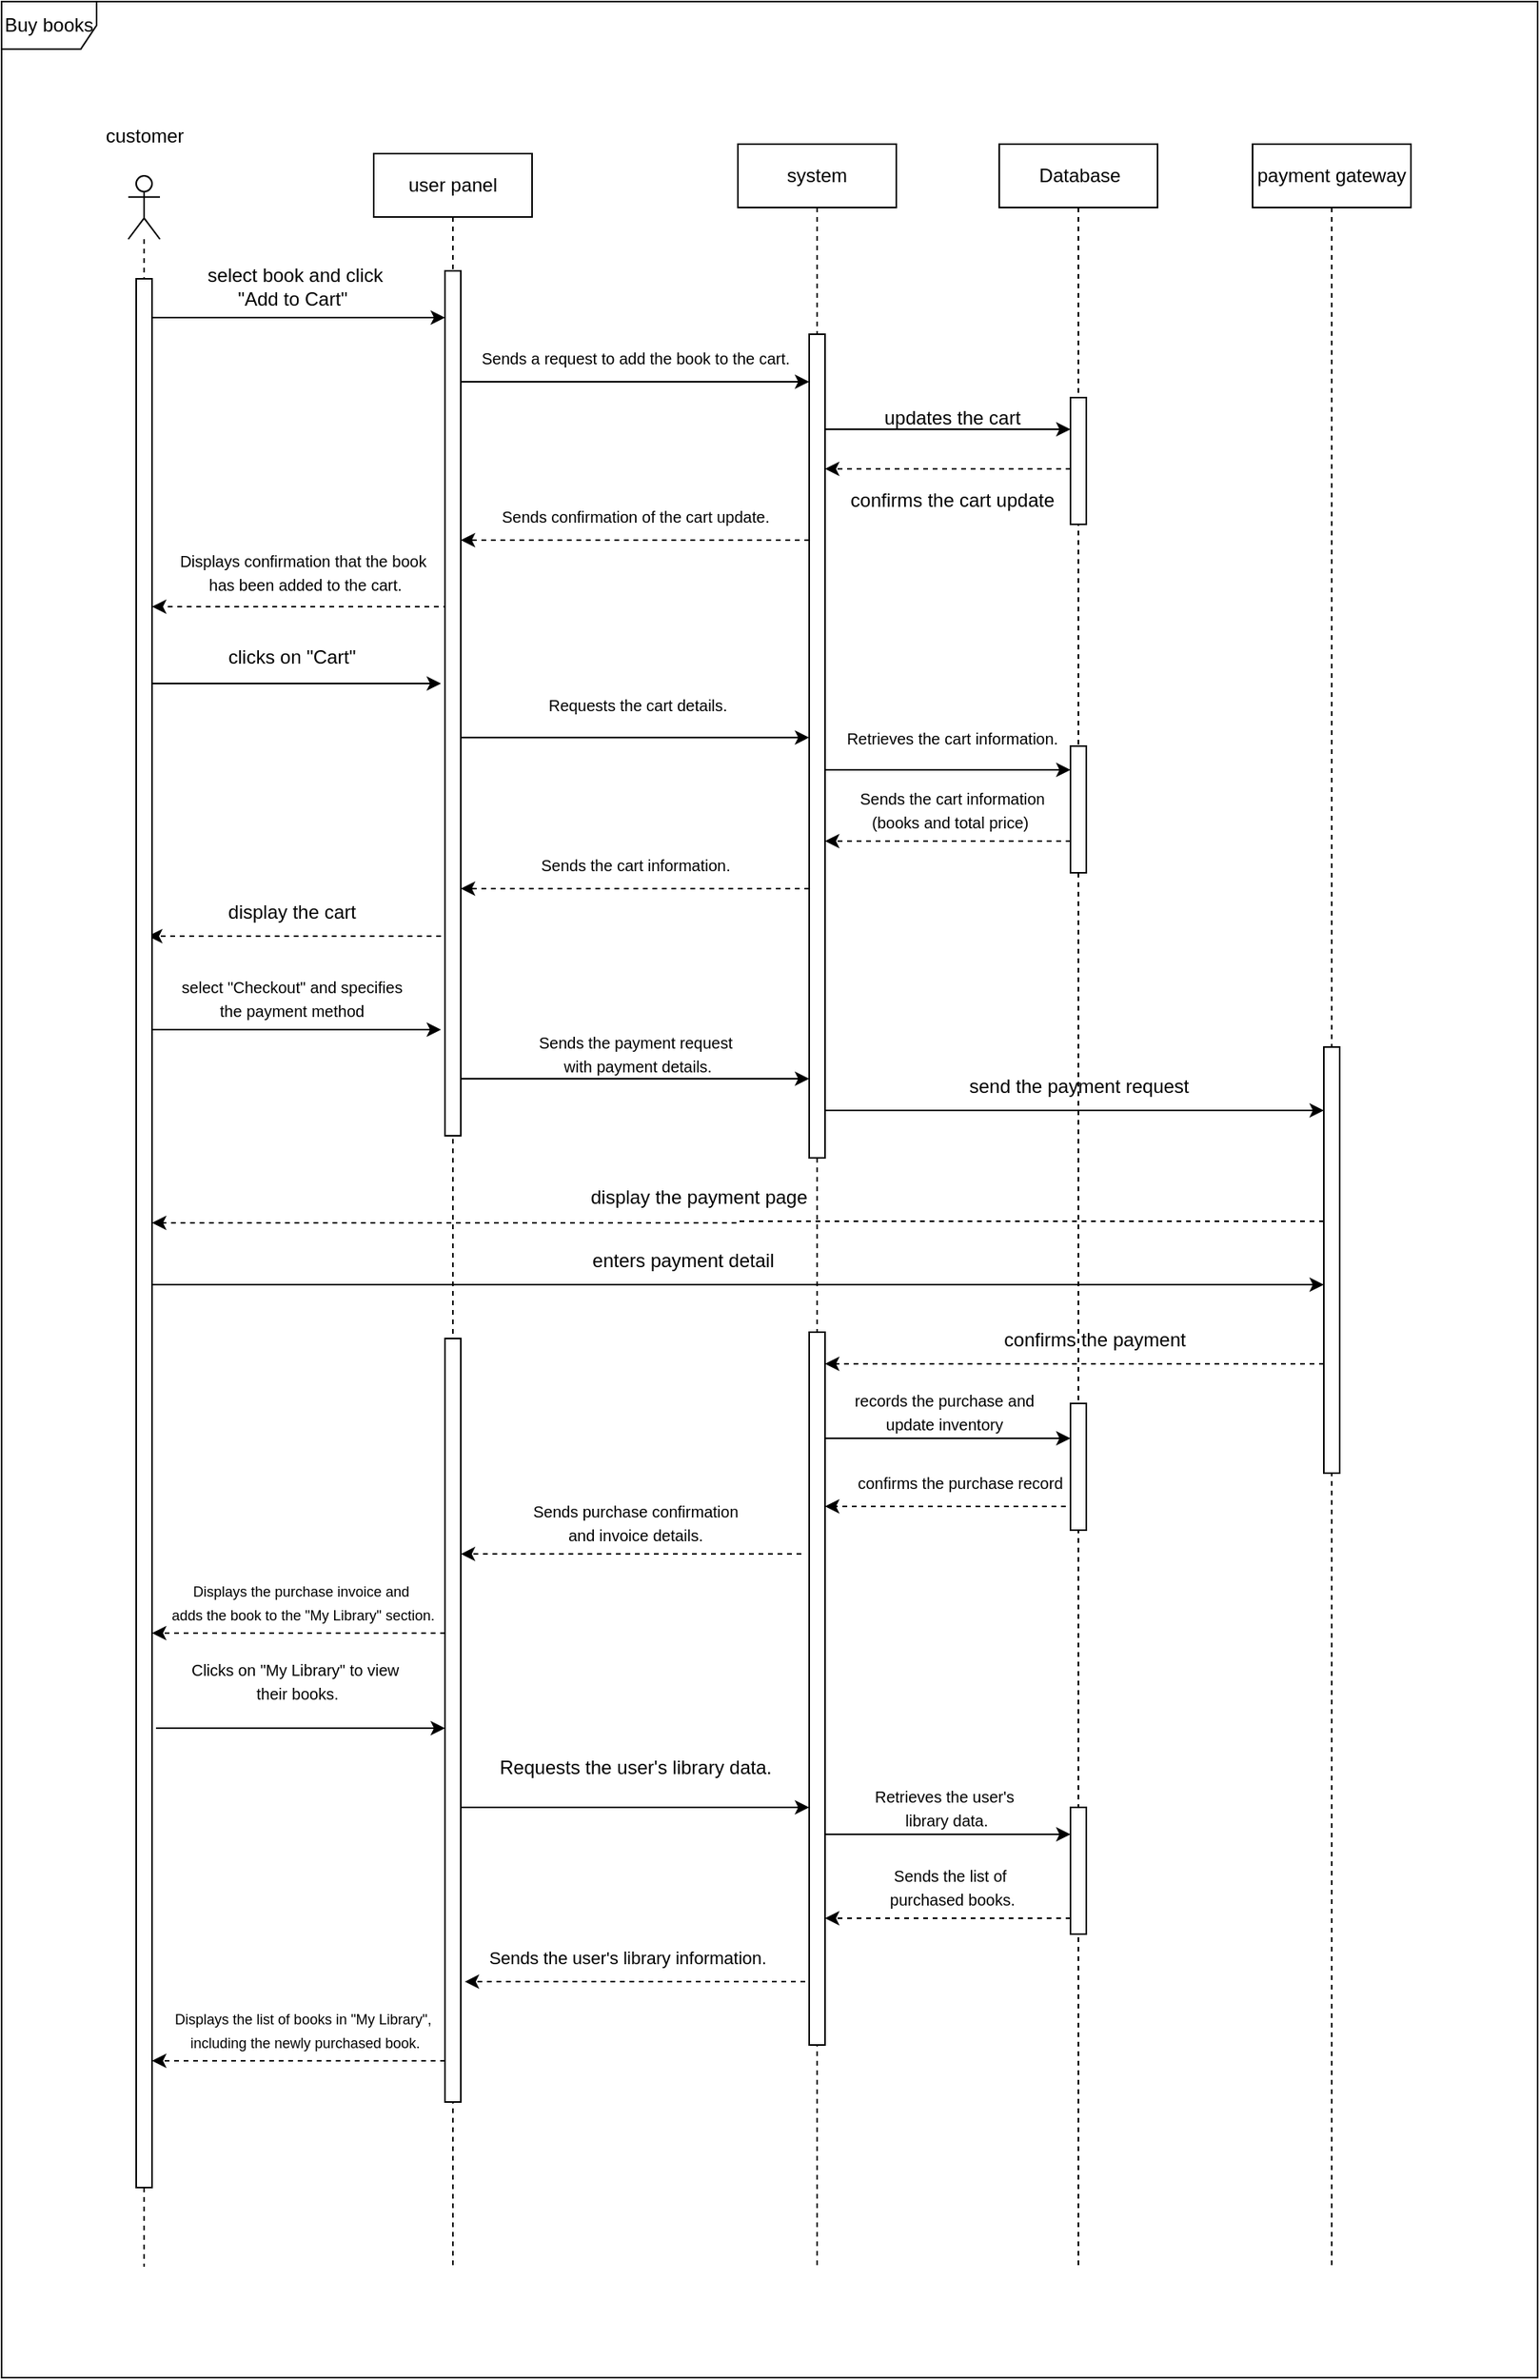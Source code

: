 <mxfile version="26.0.7">
  <diagram name="Page-1" id="2YBvvXClWsGukQMizWep">
    <mxGraphModel dx="2350" dy="1846" grid="1" gridSize="10" guides="1" tooltips="1" connect="1" arrows="1" fold="1" page="1" pageScale="1" pageWidth="850" pageHeight="1100" math="0" shadow="0">
      <root>
        <mxCell id="0" />
        <mxCell id="1" parent="0" />
        <mxCell id="LFgzALB7pJh4BfB0Gn4e-6" value="Buy books" style="shape=umlFrame;whiteSpace=wrap;html=1;pointerEvents=0;" parent="1" vertex="1">
          <mxGeometry x="-420" y="-110" width="970" height="1500" as="geometry" />
        </mxCell>
        <mxCell id="LFgzALB7pJh4BfB0Gn4e-19" value="&lt;div style=&quot;direction: rtl;&quot;&gt;system&lt;/div&gt;" style="shape=umlLifeline;perimeter=lifelinePerimeter;whiteSpace=wrap;html=1;container=1;dropTarget=0;collapsible=0;recursiveResize=0;outlineConnect=0;portConstraint=eastwest;newEdgeStyle={&quot;edgeStyle&quot;:&quot;elbowEdgeStyle&quot;,&quot;elbow&quot;:&quot;vertical&quot;,&quot;curved&quot;:0,&quot;rounded&quot;:0};" parent="1" vertex="1">
          <mxGeometry x="45" y="-20" width="100" height="1340" as="geometry" />
        </mxCell>
        <mxCell id="LFgzALB7pJh4BfB0Gn4e-20" value="" style="html=1;points=[[0,0,0,0,5],[0,1,0,0,-5],[1,0,0,0,5],[1,1,0,0,-5]];perimeter=orthogonalPerimeter;outlineConnect=0;targetShapes=umlLifeline;portConstraint=eastwest;newEdgeStyle={&quot;curved&quot;:0,&quot;rounded&quot;:0};" parent="LFgzALB7pJh4BfB0Gn4e-19" vertex="1">
          <mxGeometry x="45" y="120" width="10" height="520" as="geometry" />
        </mxCell>
        <mxCell id="LFgzALB7pJh4BfB0Gn4e-85" value="" style="html=1;points=[[0,0,0,0,5],[0,1,0,0,-5],[1,0,0,0,5],[1,1,0,0,-5]];perimeter=orthogonalPerimeter;outlineConnect=0;targetShapes=umlLifeline;portConstraint=eastwest;newEdgeStyle={&quot;curved&quot;:0,&quot;rounded&quot;:0};" parent="LFgzALB7pJh4BfB0Gn4e-19" vertex="1">
          <mxGeometry x="45" y="750" width="10" height="450" as="geometry" />
        </mxCell>
        <mxCell id="LFgzALB7pJh4BfB0Gn4e-22" value="" style="edgeStyle=orthogonalEdgeStyle;rounded=0;orthogonalLoop=1;jettySize=auto;html=1;curved=0;dashed=1;" parent="1" edge="1">
          <mxGeometry x="-0.084" y="-10" relative="1" as="geometry">
            <mxPoint x="-142.5" y="480" as="sourcePoint" />
            <mxPoint x="-327.5" y="480" as="targetPoint" />
            <Array as="points">
              <mxPoint x="-252.5" y="480" />
              <mxPoint x="-252.5" y="480" />
            </Array>
            <mxPoint as="offset" />
          </mxGeometry>
        </mxCell>
        <mxCell id="LFgzALB7pJh4BfB0Gn4e-24" value="&lt;div style=&quot;direction: rtl;&quot;&gt;&lt;span style=&quot;background-color: transparent; color: light-dark(rgb(0, 0, 0), rgb(255, 255, 255));&quot;&gt;select book and click&lt;/span&gt;&lt;/div&gt;&lt;div style=&quot;direction: rtl;&quot;&gt;&lt;span style=&quot;background-color: transparent; color: light-dark(rgb(0, 0, 0), rgb(255, 255, 255));&quot;&gt;&amp;nbsp;&quot;Add to Cart&quot;&lt;/span&gt;&lt;/div&gt;" style="text;html=1;align=center;verticalAlign=middle;resizable=0;points=[];autosize=1;strokeColor=none;fillColor=none;" parent="1" vertex="1">
          <mxGeometry x="-300" y="50" width="130" height="40" as="geometry" />
        </mxCell>
        <mxCell id="LFgzALB7pJh4BfB0Gn4e-44" style="edgeStyle=orthogonalEdgeStyle;rounded=0;orthogonalLoop=1;jettySize=auto;html=1;exitX=0.5;exitY=1;exitDx=0;exitDy=0;" parent="1" edge="1">
          <mxGeometry relative="1" as="geometry">
            <mxPoint x="310.5" y="340" as="sourcePoint" />
            <mxPoint x="310.5" y="340" as="targetPoint" />
          </mxGeometry>
        </mxCell>
        <mxCell id="LFgzALB7pJh4BfB0Gn4e-51" value="" style="endArrow=classic;html=1;rounded=0;" parent="1" edge="1" target="tG8exCwuBNUabjfaIiy4-7">
          <mxGeometry width="50" height="50" relative="1" as="geometry">
            <mxPoint x="-325" y="89.55" as="sourcePoint" />
            <mxPoint x="-150" y="89.55" as="targetPoint" />
            <Array as="points">
              <mxPoint x="-170" y="89.55" />
            </Array>
          </mxGeometry>
        </mxCell>
        <mxCell id="LFgzALB7pJh4BfB0Gn4e-52" value="&lt;div style=&quot;direction: rtl;&quot;&gt;Database&lt;span style=&quot;white-space: pre;&quot;&gt;&#x9;&lt;/span&gt;&lt;/div&gt;" style="shape=umlLifeline;perimeter=lifelinePerimeter;whiteSpace=wrap;html=1;container=1;dropTarget=0;collapsible=0;recursiveResize=0;outlineConnect=0;portConstraint=eastwest;newEdgeStyle={&quot;edgeStyle&quot;:&quot;elbowEdgeStyle&quot;,&quot;elbow&quot;:&quot;vertical&quot;,&quot;curved&quot;:0,&quot;rounded&quot;:0};" parent="1" vertex="1">
          <mxGeometry x="210" y="-20" width="100" height="1340" as="geometry" />
        </mxCell>
        <mxCell id="LFgzALB7pJh4BfB0Gn4e-54" value="" style="html=1;points=[[0,0,0,0,5],[0,1,0,0,-5],[1,0,0,0,5],[1,1,0,0,-5]];perimeter=orthogonalPerimeter;outlineConnect=0;targetShapes=umlLifeline;portConstraint=eastwest;newEdgeStyle={&quot;curved&quot;:0,&quot;rounded&quot;:0};" parent="LFgzALB7pJh4BfB0Gn4e-52" vertex="1">
          <mxGeometry x="45" y="160" width="10" height="80" as="geometry" />
        </mxCell>
        <mxCell id="LFgzALB7pJh4BfB0Gn4e-89" value="" style="html=1;points=[[0,0,0,0,5],[0,1,0,0,-5],[1,0,0,0,5],[1,1,0,0,-5]];perimeter=orthogonalPerimeter;outlineConnect=0;targetShapes=umlLifeline;portConstraint=eastwest;newEdgeStyle={&quot;curved&quot;:0,&quot;rounded&quot;:0};" parent="LFgzALB7pJh4BfB0Gn4e-52" vertex="1">
          <mxGeometry x="45" y="795" width="10" height="80" as="geometry" />
        </mxCell>
        <mxCell id="LFgzALB7pJh4BfB0Gn4e-88" style="edgeStyle=orthogonalEdgeStyle;rounded=0;orthogonalLoop=1;jettySize=auto;html=1;exitX=0.5;exitY=1;exitDx=0;exitDy=0;" parent="LFgzALB7pJh4BfB0Gn4e-52" edge="1">
          <mxGeometry relative="1" as="geometry">
            <mxPoint x="7" y="763.09" as="sourcePoint" />
            <mxPoint x="7" y="763.09" as="targetPoint" />
          </mxGeometry>
        </mxCell>
        <mxCell id="LFgzALB7pJh4BfB0Gn4e-92" value="" style="endArrow=classic;html=1;rounded=0;" parent="LFgzALB7pJh4BfB0Gn4e-52" target="LFgzALB7pJh4BfB0Gn4e-89" edge="1">
          <mxGeometry width="50" height="50" relative="1" as="geometry">
            <mxPoint x="-110" y="817" as="sourcePoint" />
            <mxPoint x="120" y="817" as="targetPoint" />
            <Array as="points">
              <mxPoint x="40" y="817" />
            </Array>
          </mxGeometry>
        </mxCell>
        <mxCell id="LFgzALB7pJh4BfB0Gn4e-93" value="&lt;font style=&quot;font-size: 10px;&quot;&gt;records the purchase and&lt;br&gt;update inventory&lt;/font&gt;" style="text;html=1;align=center;verticalAlign=middle;resizable=0;points=[];autosize=1;strokeColor=none;fillColor=none;" parent="LFgzALB7pJh4BfB0Gn4e-52" vertex="1">
          <mxGeometry x="-105" y="780" width="140" height="40" as="geometry" />
        </mxCell>
        <mxCell id="LFgzALB7pJh4BfB0Gn4e-94" value="" style="edgeStyle=orthogonalEdgeStyle;rounded=0;orthogonalLoop=1;jettySize=auto;html=1;curved=0;dashed=1;" parent="LFgzALB7pJh4BfB0Gn4e-52" target="LFgzALB7pJh4BfB0Gn4e-85" edge="1">
          <mxGeometry x="-0.084" y="-10" relative="1" as="geometry">
            <mxPoint x="45" y="845" as="sourcePoint" />
            <mxPoint x="-131.5" y="845" as="targetPoint" />
            <Array as="points">
              <mxPoint x="45" y="860" />
            </Array>
            <mxPoint as="offset" />
          </mxGeometry>
        </mxCell>
        <mxCell id="tG8exCwuBNUabjfaIiy4-8" style="edgeStyle=orthogonalEdgeStyle;rounded=0;orthogonalLoop=1;jettySize=auto;html=1;exitX=0.5;exitY=1;exitDx=0;exitDy=0;" edge="1" parent="LFgzALB7pJh4BfB0Gn4e-52">
          <mxGeometry relative="1" as="geometry">
            <mxPoint x="-390" y="841.09" as="sourcePoint" />
            <mxPoint x="-390" y="841.09" as="targetPoint" />
          </mxGeometry>
        </mxCell>
        <mxCell id="tG8exCwuBNUabjfaIiy4-23" value="" style="html=1;points=[[0,0,0,0,5],[0,1,0,0,-5],[1,0,0,0,5],[1,1,0,0,-5]];perimeter=orthogonalPerimeter;outlineConnect=0;targetShapes=umlLifeline;portConstraint=eastwest;newEdgeStyle={&quot;curved&quot;:0,&quot;rounded&quot;:0};" vertex="1" parent="LFgzALB7pJh4BfB0Gn4e-52">
          <mxGeometry x="45" y="380" width="10" height="80" as="geometry" />
        </mxCell>
        <mxCell id="LFgzALB7pJh4BfB0Gn4e-110" value="" style="html=1;points=[[0,0,0,0,5],[0,1,0,0,-5],[1,0,0,0,5],[1,1,0,0,-5]];perimeter=orthogonalPerimeter;outlineConnect=0;targetShapes=umlLifeline;portConstraint=eastwest;newEdgeStyle={&quot;curved&quot;:0,&quot;rounded&quot;:0};" parent="LFgzALB7pJh4BfB0Gn4e-52" vertex="1">
          <mxGeometry x="45" y="1050" width="10" height="80" as="geometry" />
        </mxCell>
        <mxCell id="LFgzALB7pJh4BfB0Gn4e-55" value="" style="endArrow=classic;html=1;rounded=0;" parent="1" target="LFgzALB7pJh4BfB0Gn4e-54" edge="1">
          <mxGeometry width="50" height="50" relative="1" as="geometry">
            <mxPoint x="100" y="160.0" as="sourcePoint" />
            <mxPoint x="250" y="160" as="targetPoint" />
            <Array as="points">
              <mxPoint x="190" y="160" />
            </Array>
          </mxGeometry>
        </mxCell>
        <mxCell id="LFgzALB7pJh4BfB0Gn4e-57" value="updates the cart" style="text;html=1;align=center;verticalAlign=middle;resizable=0;points=[];autosize=1;strokeColor=none;fillColor=none;" parent="1" vertex="1">
          <mxGeometry x="125" y="138" width="110" height="30" as="geometry" />
        </mxCell>
        <mxCell id="LFgzALB7pJh4BfB0Gn4e-59" value="&lt;div style=&quot;direction: rtl;&quot;&gt;&lt;span style=&quot;background-color: transparent; color: light-dark(rgb(0, 0, 0), rgb(255, 255, 255));&quot;&gt;confirms the cart update&lt;/span&gt;&lt;/div&gt;" style="text;html=1;align=center;verticalAlign=middle;resizable=0;points=[];autosize=1;strokeColor=none;fillColor=none;" parent="1" vertex="1">
          <mxGeometry x="105" y="190" width="150" height="30" as="geometry" />
        </mxCell>
        <mxCell id="LFgzALB7pJh4BfB0Gn4e-60" value="" style="endArrow=classic;html=1;rounded=0;" parent="1" edge="1">
          <mxGeometry width="50" height="50" relative="1" as="geometry">
            <mxPoint x="-327.5" y="320.55" as="sourcePoint" />
            <mxPoint x="-142.5" y="320.55" as="targetPoint" />
            <Array as="points">
              <mxPoint x="-162.5" y="320.55" />
            </Array>
          </mxGeometry>
        </mxCell>
        <mxCell id="LFgzALB7pJh4BfB0Gn4e-61" value="clicks on &quot;Cart&quot;" style="text;html=1;align=center;verticalAlign=middle;resizable=0;points=[];autosize=1;strokeColor=none;fillColor=none;" parent="1" vertex="1">
          <mxGeometry x="-287.5" y="288.55" width="100" height="30" as="geometry" />
        </mxCell>
        <mxCell id="LFgzALB7pJh4BfB0Gn4e-64" value="display the cart" style="text;html=1;align=center;verticalAlign=middle;resizable=0;points=[];autosize=1;strokeColor=none;fillColor=none;" parent="1" vertex="1">
          <mxGeometry x="-287.5" y="450" width="100" height="30" as="geometry" />
        </mxCell>
        <mxCell id="LFgzALB7pJh4BfB0Gn4e-66" value="" style="edgeStyle=orthogonalEdgeStyle;rounded=0;orthogonalLoop=1;jettySize=auto;html=1;curved=0;dashed=1;" parent="1" source="LFgzALB7pJh4BfB0Gn4e-54" target="LFgzALB7pJh4BfB0Gn4e-20" edge="1">
          <mxGeometry x="-0.084" y="-10" relative="1" as="geometry">
            <mxPoint x="270" y="185" as="sourcePoint" />
            <mxPoint x="130" y="185" as="targetPoint" />
            <Array as="points">
              <mxPoint x="160" y="185" />
              <mxPoint x="160" y="185" />
            </Array>
            <mxPoint as="offset" />
          </mxGeometry>
        </mxCell>
        <mxCell id="LFgzALB7pJh4BfB0Gn4e-69" value="" style="endArrow=classic;html=1;rounded=0;" parent="1" edge="1">
          <mxGeometry width="50" height="50" relative="1" as="geometry">
            <mxPoint x="-327.5" y="539" as="sourcePoint" />
            <mxPoint x="-142.5" y="539" as="targetPoint" />
            <Array as="points">
              <mxPoint x="-187.5" y="539" />
            </Array>
          </mxGeometry>
        </mxCell>
        <mxCell id="LFgzALB7pJh4BfB0Gn4e-71" value="&lt;font style=&quot;font-size: 10px;&quot;&gt;select &quot;Checkout&quot; and specifies &lt;br&gt;the payment method&lt;/font&gt;" style="text;html=1;align=center;verticalAlign=middle;resizable=0;points=[];autosize=1;strokeColor=none;fillColor=none;" parent="1" vertex="1">
          <mxGeometry x="-317.5" y="499" width="160" height="40" as="geometry" />
        </mxCell>
        <mxCell id="LFgzALB7pJh4BfB0Gn4e-73" value="&lt;div style=&quot;direction: rtl;&quot;&gt;payment gateway&lt;/div&gt;" style="shape=umlLifeline;perimeter=lifelinePerimeter;whiteSpace=wrap;html=1;container=1;dropTarget=0;collapsible=0;recursiveResize=0;outlineConnect=0;portConstraint=eastwest;newEdgeStyle={&quot;edgeStyle&quot;:&quot;elbowEdgeStyle&quot;,&quot;elbow&quot;:&quot;vertical&quot;,&quot;curved&quot;:0,&quot;rounded&quot;:0};" parent="1" vertex="1">
          <mxGeometry x="370" y="-20" width="100" height="1340" as="geometry" />
        </mxCell>
        <mxCell id="LFgzALB7pJh4BfB0Gn4e-74" value="" style="html=1;points=[[0,0,0,0,5],[0,1,0,0,-5],[1,0,0,0,5],[1,1,0,0,-5]];perimeter=orthogonalPerimeter;outlineConnect=0;targetShapes=umlLifeline;portConstraint=eastwest;newEdgeStyle={&quot;curved&quot;:0,&quot;rounded&quot;:0};" parent="LFgzALB7pJh4BfB0Gn4e-73" vertex="1">
          <mxGeometry x="45" y="570" width="10" height="269" as="geometry" />
        </mxCell>
        <mxCell id="LFgzALB7pJh4BfB0Gn4e-75" value="" style="endArrow=classic;html=1;rounded=0;" parent="1" target="LFgzALB7pJh4BfB0Gn4e-74" edge="1" source="LFgzALB7pJh4BfB0Gn4e-20">
          <mxGeometry width="50" height="50" relative="1" as="geometry">
            <mxPoint x="100" y="370" as="sourcePoint" />
            <mxPoint x="410" y="370" as="targetPoint" />
            <Array as="points">
              <mxPoint x="180" y="590" />
            </Array>
          </mxGeometry>
        </mxCell>
        <mxCell id="LFgzALB7pJh4BfB0Gn4e-76" value="send the payment request" style="text;html=1;align=center;verticalAlign=middle;resizable=0;points=[];autosize=1;strokeColor=none;fillColor=none;" parent="1" vertex="1">
          <mxGeometry x="180" y="560" width="160" height="30" as="geometry" />
        </mxCell>
        <mxCell id="LFgzALB7pJh4BfB0Gn4e-80" value="" style="edgeStyle=orthogonalEdgeStyle;rounded=0;orthogonalLoop=1;jettySize=auto;html=1;curved=0;dashed=1;" parent="1" source="LFgzALB7pJh4BfB0Gn4e-74" target="LFgzALB7pJh4BfB0Gn4e-18" edge="1">
          <mxGeometry x="-0.084" y="-10" relative="1" as="geometry">
            <mxPoint x="425.043" y="809.05" as="sourcePoint" />
            <mxPoint x="-325" y="659.997" as="targetPoint" />
            <Array as="points">
              <mxPoint x="46" y="660" />
              <mxPoint x="46" y="661" />
            </Array>
            <mxPoint as="offset" />
          </mxGeometry>
        </mxCell>
        <mxCell id="LFgzALB7pJh4BfB0Gn4e-81" value="display the payment page" style="text;html=1;align=center;verticalAlign=middle;resizable=0;points=[];autosize=1;strokeColor=none;fillColor=none;" parent="1" vertex="1">
          <mxGeometry x="-60" y="630" width="160" height="30" as="geometry" />
        </mxCell>
        <mxCell id="LFgzALB7pJh4BfB0Gn4e-82" style="edgeStyle=orthogonalEdgeStyle;rounded=0;orthogonalLoop=1;jettySize=auto;html=1;exitX=0.5;exitY=1;exitDx=0;exitDy=0;" parent="1" edge="1">
          <mxGeometry relative="1" as="geometry">
            <mxPoint x="205.5" y="469.09" as="sourcePoint" />
            <mxPoint x="205.5" y="469.09" as="targetPoint" />
          </mxGeometry>
        </mxCell>
        <mxCell id="LFgzALB7pJh4BfB0Gn4e-83" value="" style="endArrow=classic;html=1;rounded=0;" parent="1" edge="1">
          <mxGeometry width="50" height="50" relative="1" as="geometry">
            <mxPoint x="-325" y="700" as="sourcePoint" />
            <mxPoint x="415" y="700" as="targetPoint" />
            <Array as="points">
              <mxPoint x="-100" y="700" />
              <mxPoint x="130" y="700" />
            </Array>
          </mxGeometry>
        </mxCell>
        <mxCell id="LFgzALB7pJh4BfB0Gn4e-84" value="enters payment detail" style="text;html=1;align=center;verticalAlign=middle;resizable=0;points=[];autosize=1;strokeColor=none;fillColor=none;" parent="1" vertex="1">
          <mxGeometry x="-60" y="670" width="140" height="30" as="geometry" />
        </mxCell>
        <mxCell id="LFgzALB7pJh4BfB0Gn4e-87" value="confirms the payment" style="text;html=1;align=center;verticalAlign=middle;resizable=0;points=[];autosize=1;strokeColor=none;fillColor=none;" parent="1" vertex="1">
          <mxGeometry x="200" y="720" width="140" height="30" as="geometry" />
        </mxCell>
        <mxCell id="LFgzALB7pJh4BfB0Gn4e-98" value="" style="shape=umlLifeline;perimeter=lifelinePerimeter;whiteSpace=wrap;html=1;container=1;dropTarget=0;collapsible=0;recursiveResize=0;outlineConnect=0;portConstraint=eastwest;newEdgeStyle={&quot;curved&quot;:0,&quot;rounded&quot;:0};participant=umlActor;" parent="1" vertex="1">
          <mxGeometry x="-340" width="20" height="1320" as="geometry" />
        </mxCell>
        <mxCell id="LFgzALB7pJh4BfB0Gn4e-18" value="" style="html=1;points=[[0,0,0,0,5],[0,1,0,0,-5],[1,0,0,0,5],[1,1,0,0,-5]];perimeter=orthogonalPerimeter;outlineConnect=0;targetShapes=umlLifeline;portConstraint=eastwest;newEdgeStyle={&quot;curved&quot;:0,&quot;rounded&quot;:0};" parent="LFgzALB7pJh4BfB0Gn4e-98" vertex="1">
          <mxGeometry x="5" y="65" width="10" height="1205" as="geometry" />
        </mxCell>
        <mxCell id="LFgzALB7pJh4BfB0Gn4e-99" value="customer" style="text;html=1;align=center;verticalAlign=middle;resizable=0;points=[];autosize=1;strokeColor=none;fillColor=none;" parent="1" vertex="1">
          <mxGeometry x="-365" y="-40" width="70" height="30" as="geometry" />
        </mxCell>
        <mxCell id="LFgzALB7pJh4BfB0Gn4e-104" style="edgeStyle=orthogonalEdgeStyle;rounded=0;orthogonalLoop=1;jettySize=auto;html=1;exitX=0.5;exitY=1;exitDx=0;exitDy=0;" parent="1" edge="1">
          <mxGeometry relative="1" as="geometry">
            <mxPoint x="-326.5" y="674.17" as="sourcePoint" />
            <mxPoint x="-326.5" y="674.17" as="targetPoint" />
          </mxGeometry>
        </mxCell>
        <mxCell id="tG8exCwuBNUabjfaIiy4-5" value="&lt;div style=&quot;text-align: left; direction: rtl;&quot;&gt;user panel&lt;/div&gt;" style="shape=umlLifeline;perimeter=lifelinePerimeter;whiteSpace=wrap;html=1;container=1;dropTarget=0;collapsible=0;recursiveResize=0;outlineConnect=0;portConstraint=eastwest;newEdgeStyle={&quot;edgeStyle&quot;:&quot;elbowEdgeStyle&quot;,&quot;elbow&quot;:&quot;vertical&quot;,&quot;curved&quot;:0,&quot;rounded&quot;:0};" vertex="1" parent="1">
          <mxGeometry x="-185" y="-14" width="100" height="1334" as="geometry" />
        </mxCell>
        <mxCell id="tG8exCwuBNUabjfaIiy4-7" value="" style="html=1;points=[[0,0,0,0,5],[0,1,0,0,-5],[1,0,0,0,5],[1,1,0,0,-5]];perimeter=orthogonalPerimeter;outlineConnect=0;targetShapes=umlLifeline;portConstraint=eastwest;newEdgeStyle={&quot;curved&quot;:0,&quot;rounded&quot;:0};" vertex="1" parent="tG8exCwuBNUabjfaIiy4-5">
          <mxGeometry x="45" y="74" width="10" height="546" as="geometry" />
        </mxCell>
        <mxCell id="tG8exCwuBNUabjfaIiy4-6" value="" style="html=1;points=[[0,0,0,0,5],[0,1,0,0,-5],[1,0,0,0,5],[1,1,0,0,-5]];perimeter=orthogonalPerimeter;outlineConnect=0;targetShapes=umlLifeline;portConstraint=eastwest;newEdgeStyle={&quot;curved&quot;:0,&quot;rounded&quot;:0};" vertex="1" parent="tG8exCwuBNUabjfaIiy4-5">
          <mxGeometry x="45" y="748" width="10" height="482" as="geometry" />
        </mxCell>
        <mxCell id="tG8exCwuBNUabjfaIiy4-10" value="&lt;font style=&quot;font-size: 10px;&quot;&gt;Sends a request to add the book to the cart.&lt;/font&gt;" style="text;html=1;align=center;verticalAlign=middle;resizable=0;points=[];autosize=1;strokeColor=none;fillColor=none;" vertex="1" parent="1">
          <mxGeometry x="-130" y="100" width="220" height="30" as="geometry" />
        </mxCell>
        <mxCell id="tG8exCwuBNUabjfaIiy4-11" value="" style="endArrow=classic;html=1;rounded=0;strokeColor=light-dark(#000000,#FFFFFF);" edge="1" parent="1" source="tG8exCwuBNUabjfaIiy4-7">
          <mxGeometry width="50" height="50" relative="1" as="geometry">
            <mxPoint x="-140" y="130" as="sourcePoint" />
            <mxPoint x="90.0" y="130" as="targetPoint" />
            <Array as="points">
              <mxPoint x="35" y="130" />
            </Array>
          </mxGeometry>
        </mxCell>
        <mxCell id="tG8exCwuBNUabjfaIiy4-13" value="" style="edgeStyle=orthogonalEdgeStyle;rounded=0;orthogonalLoop=1;jettySize=auto;html=1;curved=0;dashed=1;" edge="1" parent="1" source="LFgzALB7pJh4BfB0Gn4e-20" target="tG8exCwuBNUabjfaIiy4-7">
          <mxGeometry x="-0.084" y="-10" relative="1" as="geometry">
            <mxPoint x="57.5" y="220" as="sourcePoint" />
            <mxPoint x="-97.5" y="220" as="targetPoint" />
            <Array as="points">
              <mxPoint x="-20" y="230" />
              <mxPoint x="-20" y="230" />
            </Array>
            <mxPoint as="offset" />
          </mxGeometry>
        </mxCell>
        <mxCell id="tG8exCwuBNUabjfaIiy4-14" value="&lt;font style=&quot;font-size: 10px;&quot;&gt;Sends confirmation of the cart update.&lt;/font&gt;" style="text;html=1;align=center;verticalAlign=middle;resizable=0;points=[];autosize=1;strokeColor=none;fillColor=none;" vertex="1" parent="1">
          <mxGeometry x="-115" y="200" width="190" height="30" as="geometry" />
        </mxCell>
        <mxCell id="tG8exCwuBNUabjfaIiy4-15" value="" style="edgeStyle=orthogonalEdgeStyle;rounded=0;orthogonalLoop=1;jettySize=auto;html=1;curved=0;dashed=1;" edge="1" parent="1">
          <mxGeometry x="-0.084" y="-10" relative="1" as="geometry">
            <mxPoint x="-140" y="269.998" as="sourcePoint" />
            <mxPoint x="-325" y="271.998" as="targetPoint" />
            <Array as="points">
              <mxPoint x="-140" y="272" />
            </Array>
            <mxPoint as="offset" />
          </mxGeometry>
        </mxCell>
        <mxCell id="tG8exCwuBNUabjfaIiy4-16" value="&lt;font style=&quot;font-size: 10px;&quot;&gt;Displays confirmation that the book&lt;br&gt;&amp;nbsp;has been added to the cart.&lt;/font&gt;" style="text;html=1;align=center;verticalAlign=middle;resizable=0;points=[];autosize=1;strokeColor=none;fillColor=none;" vertex="1" parent="1">
          <mxGeometry x="-320" y="230" width="180" height="40" as="geometry" />
        </mxCell>
        <mxCell id="tG8exCwuBNUabjfaIiy4-17" value="&lt;font style=&quot;font-size: 10px;&quot;&gt;&amp;nbsp;Requests the cart details.&lt;/font&gt;" style="text;html=1;align=center;verticalAlign=middle;resizable=0;points=[];autosize=1;strokeColor=none;fillColor=none;" vertex="1" parent="1">
          <mxGeometry x="-90" y="318.55" width="140" height="30" as="geometry" />
        </mxCell>
        <mxCell id="tG8exCwuBNUabjfaIiy4-18" value="" style="endArrow=classic;html=1;rounded=0;strokeColor=light-dark(#000000,#FFFFFF);" edge="1" parent="1">
          <mxGeometry width="50" height="50" relative="1" as="geometry">
            <mxPoint x="-130" y="570" as="sourcePoint" />
            <mxPoint x="90.0" y="570" as="targetPoint" />
            <Array as="points">
              <mxPoint x="35" y="570" />
            </Array>
          </mxGeometry>
        </mxCell>
        <mxCell id="tG8exCwuBNUabjfaIiy4-24" value="" style="endArrow=classic;html=1;rounded=0;" edge="1" parent="1" target="tG8exCwuBNUabjfaIiy4-23" source="LFgzALB7pJh4BfB0Gn4e-20">
          <mxGeometry width="50" height="50" relative="1" as="geometry">
            <mxPoint x="120" y="272.0" as="sourcePoint" />
            <mxPoint x="270" y="272" as="targetPoint" />
            <Array as="points">
              <mxPoint x="160" y="375" />
              <mxPoint x="210" y="375" />
            </Array>
          </mxGeometry>
        </mxCell>
        <mxCell id="tG8exCwuBNUabjfaIiy4-25" value="&lt;font style=&quot;font-size: 10px;&quot;&gt;Retrieves the cart information.&lt;/font&gt;" style="text;html=1;align=center;verticalAlign=middle;resizable=0;points=[];autosize=1;strokeColor=none;fillColor=none;" vertex="1" parent="1">
          <mxGeometry x="100" y="340" width="160" height="30" as="geometry" />
        </mxCell>
        <mxCell id="tG8exCwuBNUabjfaIiy4-26" value="&lt;div style=&quot;direction: rtl;&quot;&gt;&lt;font style=&quot;font-size: 10px;&quot;&gt;Sends the cart information&lt;br&gt;&amp;nbsp;(books and total price)&lt;/font&gt;&lt;/div&gt;" style="text;html=1;align=center;verticalAlign=middle;resizable=0;points=[];autosize=1;strokeColor=none;fillColor=none;" vertex="1" parent="1">
          <mxGeometry x="110" y="380" width="140" height="40" as="geometry" />
        </mxCell>
        <mxCell id="tG8exCwuBNUabjfaIiy4-27" value="" style="edgeStyle=orthogonalEdgeStyle;rounded=0;orthogonalLoop=1;jettySize=auto;html=1;curved=0;dashed=1;" edge="1" parent="1">
          <mxGeometry x="-0.084" y="-10" relative="1" as="geometry">
            <mxPoint x="255" y="419.997" as="sourcePoint" />
            <mxPoint x="100" y="419.997" as="targetPoint" />
            <Array as="points">
              <mxPoint x="180" y="419.96" />
              <mxPoint x="180" y="419.96" />
            </Array>
            <mxPoint as="offset" />
          </mxGeometry>
        </mxCell>
        <mxCell id="tG8exCwuBNUabjfaIiy4-28" value="" style="edgeStyle=orthogonalEdgeStyle;rounded=0;orthogonalLoop=1;jettySize=auto;html=1;curved=0;dashed=1;" edge="1" parent="1">
          <mxGeometry x="-0.084" y="-10" relative="1" as="geometry">
            <mxPoint x="90" y="450" as="sourcePoint" />
            <mxPoint x="-130" y="450" as="targetPoint" />
            <Array as="points">
              <mxPoint x="-20" y="450" />
              <mxPoint x="-20" y="450" />
            </Array>
            <mxPoint as="offset" />
          </mxGeometry>
        </mxCell>
        <mxCell id="tG8exCwuBNUabjfaIiy4-29" value="&lt;font style=&quot;font-size: 10px;&quot;&gt;Sends the cart information.&lt;/font&gt;" style="text;html=1;align=center;verticalAlign=middle;resizable=0;points=[];autosize=1;strokeColor=none;fillColor=none;" vertex="1" parent="1">
          <mxGeometry x="-90" y="420" width="140" height="30" as="geometry" />
        </mxCell>
        <mxCell id="tG8exCwuBNUabjfaIiy4-30" value="&lt;font style=&quot;font-size: 10px;&quot;&gt;Sends the payment request&lt;br&gt;&amp;nbsp;with payment details.&lt;/font&gt;" style="text;html=1;align=center;verticalAlign=middle;resizable=0;points=[];autosize=1;strokeColor=none;fillColor=none;" vertex="1" parent="1">
          <mxGeometry x="-95" y="534" width="150" height="40" as="geometry" />
        </mxCell>
        <mxCell id="LFgzALB7pJh4BfB0Gn4e-86" value="" style="edgeStyle=orthogonalEdgeStyle;rounded=0;orthogonalLoop=1;jettySize=auto;html=1;curved=0;dashed=1;" parent="1" source="LFgzALB7pJh4BfB0Gn4e-74" target="LFgzALB7pJh4BfB0Gn4e-85" edge="1">
          <mxGeometry x="-0.084" y="-10" relative="1" as="geometry">
            <mxPoint x="433.95" y="720.42" as="sourcePoint" />
            <mxPoint x="-128.5" y="715" as="targetPoint" />
            <Array as="points">
              <mxPoint x="270" y="750" />
              <mxPoint x="270" y="750" />
            </Array>
            <mxPoint as="offset" />
          </mxGeometry>
        </mxCell>
        <mxCell id="LFgzALB7pJh4BfB0Gn4e-95" value="&lt;div style=&quot;direction: rtl;&quot;&gt;&lt;span style=&quot;font-size: 10px; background-color: transparent; color: light-dark(rgb(0, 0, 0), rgb(255, 255, 255));&quot;&gt;confirms the purchase record&lt;/span&gt;&lt;/div&gt;" style="text;html=1;align=center;verticalAlign=middle;resizable=0;points=[];autosize=1;strokeColor=none;fillColor=none;" parent="1" vertex="1">
          <mxGeometry x="110" y="810" width="150" height="30" as="geometry" />
        </mxCell>
        <mxCell id="LFgzALB7pJh4BfB0Gn4e-96" style="edgeStyle=orthogonalEdgeStyle;rounded=0;orthogonalLoop=1;jettySize=auto;html=1;exitX=0.5;exitY=1;exitDx=0;exitDy=0;" parent="1" edge="1">
          <mxGeometry relative="1" as="geometry">
            <mxPoint x="12" y="860.09" as="sourcePoint" />
            <mxPoint x="12" y="860.09" as="targetPoint" />
          </mxGeometry>
        </mxCell>
        <mxCell id="LFgzALB7pJh4BfB0Gn4e-102" value="" style="edgeStyle=orthogonalEdgeStyle;rounded=0;orthogonalLoop=1;jettySize=auto;html=1;curved=0;dashed=1;" parent="1" edge="1">
          <mxGeometry x="-0.084" y="-10" relative="1" as="geometry">
            <mxPoint x="85" y="870" as="sourcePoint" />
            <mxPoint x="-130" y="870.05" as="targetPoint" />
            <Array as="points">
              <mxPoint x="-75" y="870.92" />
              <mxPoint x="-75" y="870.92" />
            </Array>
            <mxPoint as="offset" />
          </mxGeometry>
        </mxCell>
        <mxCell id="LFgzALB7pJh4BfB0Gn4e-103" value="&lt;span style=&quot;font-size: 10px;&quot;&gt;Sends purchase confirmation &lt;br&gt;and invoice details.&lt;/span&gt;" style="text;html=1;align=center;verticalAlign=middle;resizable=0;points=[];autosize=1;strokeColor=none;fillColor=none;" parent="1" vertex="1">
          <mxGeometry x="-95" y="830" width="150" height="40" as="geometry" />
        </mxCell>
        <mxCell id="LFgzALB7pJh4BfB0Gn4e-111" value="" style="endArrow=classic;html=1;rounded=0;" parent="1" edge="1">
          <mxGeometry width="50" height="50" relative="1" as="geometry">
            <mxPoint x="100" y="1047" as="sourcePoint" />
            <mxPoint x="255" y="1047" as="targetPoint" />
            <Array as="points">
              <mxPoint x="250" y="1047" />
            </Array>
          </mxGeometry>
        </mxCell>
        <mxCell id="LFgzALB7pJh4BfB0Gn4e-112" value="&lt;span style=&quot;font-size: 10px;&quot;&gt;Retrieves the user&#39;s&lt;/span&gt;&lt;div&gt;&lt;span style=&quot;font-size: 10px;&quot;&gt;&amp;nbsp;library data.&lt;/span&gt;&lt;/div&gt;" style="text;html=1;align=center;verticalAlign=middle;resizable=0;points=[];autosize=1;strokeColor=none;fillColor=none;" parent="1" vertex="1">
          <mxGeometry x="120" y="1010" width="110" height="40" as="geometry" />
        </mxCell>
        <mxCell id="LFgzALB7pJh4BfB0Gn4e-113" value="" style="edgeStyle=orthogonalEdgeStyle;rounded=0;orthogonalLoop=1;jettySize=auto;html=1;curved=0;dashed=1;" parent="1" edge="1">
          <mxGeometry x="-0.084" y="-10" relative="1" as="geometry">
            <mxPoint x="255" y="1100" as="sourcePoint" />
            <mxPoint x="100" y="1100" as="targetPoint" />
            <Array as="points">
              <mxPoint x="140" y="1100" />
              <mxPoint x="140" y="1100" />
            </Array>
            <mxPoint as="offset" />
          </mxGeometry>
        </mxCell>
        <mxCell id="LFgzALB7pJh4BfB0Gn4e-114" value="&lt;font style=&quot;font-size: 10px;&quot;&gt;Sends the list of&amp;nbsp;&lt;/font&gt;&lt;div&gt;&lt;font style=&quot;font-size: 10px;&quot;&gt;purchased books.&lt;/font&gt;&lt;/div&gt;" style="text;html=1;align=center;verticalAlign=middle;resizable=0;points=[];autosize=1;strokeColor=none;fillColor=none;" parent="1" vertex="1">
          <mxGeometry x="130" y="1060" width="100" height="40" as="geometry" />
        </mxCell>
        <mxCell id="LFgzALB7pJh4BfB0Gn4e-116" value="&lt;font style=&quot;font-size: 9px;&quot;&gt;Displays the list of books in &quot;My Library&quot;,&lt;/font&gt;&lt;div&gt;&lt;font style=&quot;font-size: 9px;&quot;&gt;&amp;nbsp;including the newly purchased book.&lt;/font&gt;&lt;/div&gt;" style="text;html=1;align=center;verticalAlign=middle;resizable=0;points=[];autosize=1;strokeColor=none;fillColor=none;" parent="1" vertex="1">
          <mxGeometry x="-325" y="1150" width="190" height="40" as="geometry" />
        </mxCell>
        <mxCell id="tG8exCwuBNUabjfaIiy4-32" style="edgeStyle=orthogonalEdgeStyle;rounded=0;orthogonalLoop=1;jettySize=auto;html=1;exitX=0.5;exitY=1;exitDx=0;exitDy=0;" edge="1" parent="1">
          <mxGeometry relative="1" as="geometry">
            <mxPoint x="-175.5" y="920.09" as="sourcePoint" />
            <mxPoint x="-175.5" y="920.09" as="targetPoint" />
          </mxGeometry>
        </mxCell>
        <mxCell id="tG8exCwuBNUabjfaIiy4-33" value="" style="edgeStyle=orthogonalEdgeStyle;rounded=0;orthogonalLoop=1;jettySize=auto;html=1;curved=0;dashed=1;" edge="1" parent="1" source="tG8exCwuBNUabjfaIiy4-6" target="LFgzALB7pJh4BfB0Gn4e-18">
          <mxGeometry x="-0.084" y="-10" relative="1" as="geometry">
            <mxPoint x="-102.5" y="930" as="sourcePoint" />
            <mxPoint x="-317.5" y="930.05" as="targetPoint" />
            <Array as="points">
              <mxPoint x="-170" y="920" />
              <mxPoint x="-170" y="920" />
            </Array>
            <mxPoint as="offset" />
          </mxGeometry>
        </mxCell>
        <mxCell id="tG8exCwuBNUabjfaIiy4-34" value="&lt;font style=&quot;font-size: 9px;&quot;&gt;Displays the purchase invoice and&amp;nbsp;&lt;/font&gt;&lt;div&gt;&lt;font style=&quot;font-size: 9px;&quot;&gt;adds the book to the &quot;My Library&quot; section.&lt;/font&gt;&lt;/div&gt;" style="text;html=1;align=center;verticalAlign=middle;resizable=0;points=[];autosize=1;strokeColor=none;fillColor=none;" vertex="1" parent="1">
          <mxGeometry x="-325" y="880" width="190" height="40" as="geometry" />
        </mxCell>
        <mxCell id="tG8exCwuBNUabjfaIiy4-35" value="" style="endArrow=classic;html=1;rounded=0;strokeColor=light-dark(#000000,#FFFFFF);" edge="1" parent="1">
          <mxGeometry width="50" height="50" relative="1" as="geometry">
            <mxPoint x="-130" y="354.57" as="sourcePoint" />
            <mxPoint x="90.0" y="354.57" as="targetPoint" />
            <Array as="points">
              <mxPoint x="35" y="354.57" />
            </Array>
          </mxGeometry>
        </mxCell>
        <mxCell id="tG8exCwuBNUabjfaIiy4-36" value="&lt;font style=&quot;font-size: 10px;&quot;&gt;Clicks on &quot;My Library&quot; to view&lt;/font&gt;&lt;div&gt;&lt;font style=&quot;font-size: 10px;&quot;&gt;&amp;nbsp;their books.&lt;/font&gt;&lt;/div&gt;" style="text;html=1;align=center;verticalAlign=middle;resizable=0;points=[];autosize=1;strokeColor=none;fillColor=none;" vertex="1" parent="1">
          <mxGeometry x="-310" y="930" width="150" height="40" as="geometry" />
        </mxCell>
        <mxCell id="tG8exCwuBNUabjfaIiy4-37" value="" style="endArrow=classic;html=1;rounded=0;" edge="1" parent="1" target="tG8exCwuBNUabjfaIiy4-6">
          <mxGeometry width="50" height="50" relative="1" as="geometry">
            <mxPoint x="-322.5" y="980" as="sourcePoint" />
            <mxPoint x="-137.5" y="980" as="targetPoint" />
            <Array as="points">
              <mxPoint x="-182.5" y="980" />
            </Array>
          </mxGeometry>
        </mxCell>
        <mxCell id="tG8exCwuBNUabjfaIiy4-38" value="Requests the user&#39;s library data." style="text;html=1;align=center;verticalAlign=middle;resizable=0;points=[];autosize=1;strokeColor=none;fillColor=none;" vertex="1" parent="1">
          <mxGeometry x="-120" y="990" width="200" height="30" as="geometry" />
        </mxCell>
        <mxCell id="tG8exCwuBNUabjfaIiy4-39" value="" style="endArrow=classic;html=1;rounded=0;strokeColor=light-dark(#000000,#FFFFFF);" edge="1" parent="1">
          <mxGeometry width="50" height="50" relative="1" as="geometry">
            <mxPoint x="-130" y="1030" as="sourcePoint" />
            <mxPoint x="90.0" y="1030" as="targetPoint" />
            <Array as="points">
              <mxPoint x="35" y="1030" />
            </Array>
          </mxGeometry>
        </mxCell>
        <mxCell id="tG8exCwuBNUabjfaIiy4-40" style="edgeStyle=orthogonalEdgeStyle;rounded=0;orthogonalLoop=1;jettySize=auto;html=1;exitX=0.5;exitY=1;exitDx=0;exitDy=0;" edge="1" parent="1">
          <mxGeometry relative="1" as="geometry">
            <mxPoint x="22" y="870.09" as="sourcePoint" />
            <mxPoint x="22" y="870.09" as="targetPoint" />
          </mxGeometry>
        </mxCell>
        <mxCell id="tG8exCwuBNUabjfaIiy4-41" value="" style="edgeStyle=orthogonalEdgeStyle;rounded=0;orthogonalLoop=1;jettySize=auto;html=1;curved=0;dashed=1;" edge="1" parent="1">
          <mxGeometry x="-0.084" y="-10" relative="1" as="geometry">
            <mxPoint x="87.5" y="1140" as="sourcePoint" />
            <mxPoint x="-127.5" y="1140.05" as="targetPoint" />
            <Array as="points">
              <mxPoint x="-72.5" y="1140.92" />
              <mxPoint x="-72.5" y="1140.92" />
            </Array>
            <mxPoint as="offset" />
          </mxGeometry>
        </mxCell>
        <mxCell id="tG8exCwuBNUabjfaIiy4-42" value="&lt;font style=&quot;font-size: 11px;&quot;&gt;Sends the user&#39;s library information.&lt;/font&gt;" style="text;html=1;align=center;verticalAlign=middle;resizable=0;points=[];autosize=1;strokeColor=none;fillColor=none;" vertex="1" parent="1">
          <mxGeometry x="-125" y="1110" width="200" height="30" as="geometry" />
        </mxCell>
        <mxCell id="tG8exCwuBNUabjfaIiy4-44" value="" style="edgeStyle=orthogonalEdgeStyle;rounded=0;orthogonalLoop=1;jettySize=auto;html=1;curved=0;dashed=1;" edge="1" parent="1">
          <mxGeometry x="-0.084" y="-10" relative="1" as="geometry">
            <mxPoint x="-140" y="1190" as="sourcePoint" />
            <mxPoint x="-325" y="1190" as="targetPoint" />
            <Array as="points">
              <mxPoint x="-170" y="1190" />
              <mxPoint x="-170" y="1190" />
            </Array>
            <mxPoint as="offset" />
          </mxGeometry>
        </mxCell>
      </root>
    </mxGraphModel>
  </diagram>
</mxfile>
